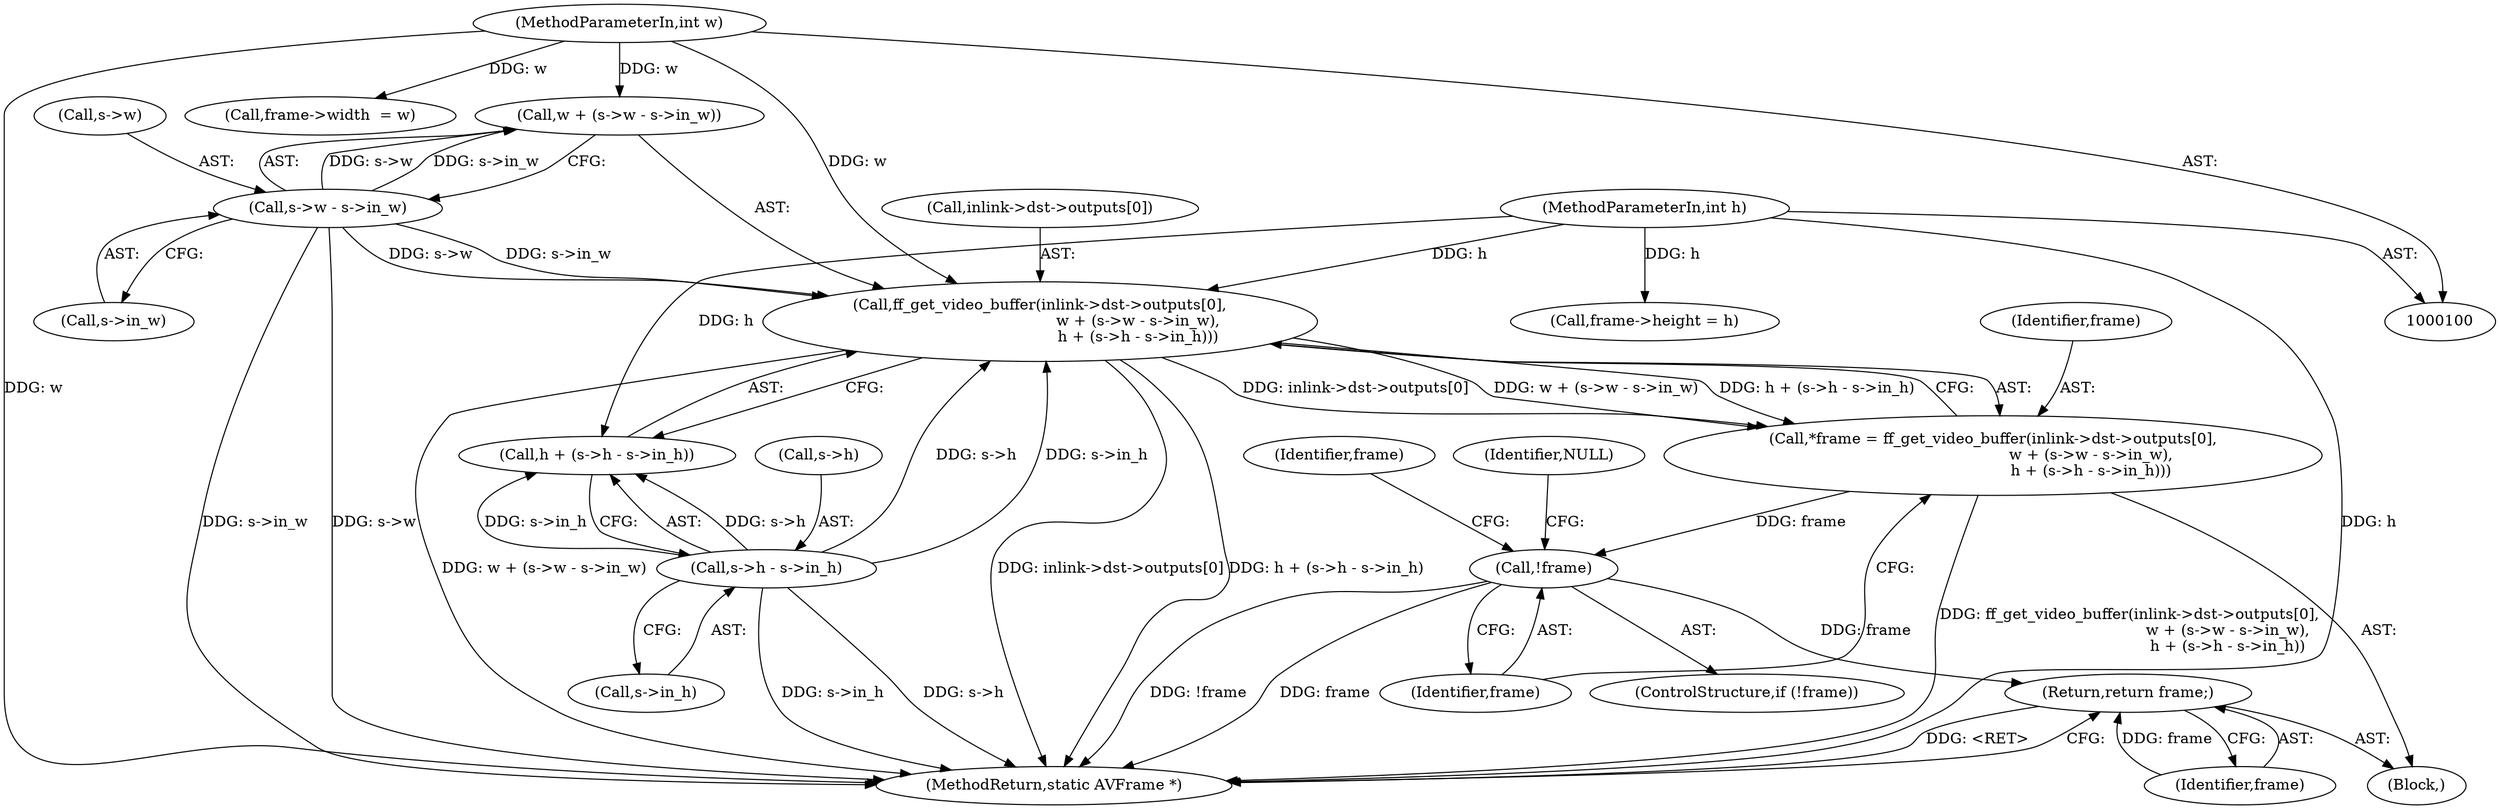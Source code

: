 digraph "0_FFmpeg_e43a0a232dbf6d3c161823c2e07c52e76227a1bc_8@array" {
"1000116" [label="(Call,ff_get_video_buffer(inlink->dst->outputs[0],\n                                         w + (s->w - s->in_w),\n                                         h + (s->h - s->in_h)))"];
"1000102" [label="(MethodParameterIn,int w)"];
"1000126" [label="(Call,s->w - s->in_w)"];
"1000103" [label="(MethodParameterIn,int h)"];
"1000135" [label="(Call,s->h - s->in_h)"];
"1000114" [label="(Call,*frame = ff_get_video_buffer(inlink->dst->outputs[0],\n                                         w + (s->w - s->in_w),\n                                         h + (s->h - s->in_h)))"];
"1000144" [label="(Call,!frame)"];
"1000231" [label="(Return,return frame;)"];
"1000145" [label="(Identifier,frame)"];
"1000117" [label="(Call,inlink->dst->outputs[0])"];
"1000233" [label="(MethodReturn,static AVFrame *)"];
"1000103" [label="(MethodParameterIn,int h)"];
"1000104" [label="(Block,)"];
"1000102" [label="(MethodParameterIn,int w)"];
"1000143" [label="(ControlStructure,if (!frame))"];
"1000153" [label="(Call,frame->height = h)"];
"1000150" [label="(Identifier,frame)"];
"1000130" [label="(Call,s->in_w)"];
"1000115" [label="(Identifier,frame)"];
"1000136" [label="(Call,s->h)"];
"1000231" [label="(Return,return frame;)"];
"1000127" [label="(Call,s->w)"];
"1000126" [label="(Call,s->w - s->in_w)"];
"1000135" [label="(Call,s->h - s->in_h)"];
"1000114" [label="(Call,*frame = ff_get_video_buffer(inlink->dst->outputs[0],\n                                         w + (s->w - s->in_w),\n                                         h + (s->h - s->in_h)))"];
"1000139" [label="(Call,s->in_h)"];
"1000133" [label="(Call,h + (s->h - s->in_h))"];
"1000147" [label="(Identifier,NULL)"];
"1000144" [label="(Call,!frame)"];
"1000116" [label="(Call,ff_get_video_buffer(inlink->dst->outputs[0],\n                                         w + (s->w - s->in_w),\n                                         h + (s->h - s->in_h)))"];
"1000148" [label="(Call,frame->width  = w)"];
"1000232" [label="(Identifier,frame)"];
"1000124" [label="(Call,w + (s->w - s->in_w))"];
"1000116" -> "1000114"  [label="AST: "];
"1000116" -> "1000133"  [label="CFG: "];
"1000117" -> "1000116"  [label="AST: "];
"1000124" -> "1000116"  [label="AST: "];
"1000133" -> "1000116"  [label="AST: "];
"1000114" -> "1000116"  [label="CFG: "];
"1000116" -> "1000233"  [label="DDG: w + (s->w - s->in_w)"];
"1000116" -> "1000233"  [label="DDG: inlink->dst->outputs[0]"];
"1000116" -> "1000233"  [label="DDG: h + (s->h - s->in_h)"];
"1000116" -> "1000114"  [label="DDG: inlink->dst->outputs[0]"];
"1000116" -> "1000114"  [label="DDG: w + (s->w - s->in_w)"];
"1000116" -> "1000114"  [label="DDG: h + (s->h - s->in_h)"];
"1000102" -> "1000116"  [label="DDG: w"];
"1000126" -> "1000116"  [label="DDG: s->w"];
"1000126" -> "1000116"  [label="DDG: s->in_w"];
"1000103" -> "1000116"  [label="DDG: h"];
"1000135" -> "1000116"  [label="DDG: s->h"];
"1000135" -> "1000116"  [label="DDG: s->in_h"];
"1000102" -> "1000100"  [label="AST: "];
"1000102" -> "1000233"  [label="DDG: w"];
"1000102" -> "1000124"  [label="DDG: w"];
"1000102" -> "1000148"  [label="DDG: w"];
"1000126" -> "1000124"  [label="AST: "];
"1000126" -> "1000130"  [label="CFG: "];
"1000127" -> "1000126"  [label="AST: "];
"1000130" -> "1000126"  [label="AST: "];
"1000124" -> "1000126"  [label="CFG: "];
"1000126" -> "1000233"  [label="DDG: s->in_w"];
"1000126" -> "1000233"  [label="DDG: s->w"];
"1000126" -> "1000124"  [label="DDG: s->w"];
"1000126" -> "1000124"  [label="DDG: s->in_w"];
"1000103" -> "1000100"  [label="AST: "];
"1000103" -> "1000233"  [label="DDG: h"];
"1000103" -> "1000133"  [label="DDG: h"];
"1000103" -> "1000153"  [label="DDG: h"];
"1000135" -> "1000133"  [label="AST: "];
"1000135" -> "1000139"  [label="CFG: "];
"1000136" -> "1000135"  [label="AST: "];
"1000139" -> "1000135"  [label="AST: "];
"1000133" -> "1000135"  [label="CFG: "];
"1000135" -> "1000233"  [label="DDG: s->in_h"];
"1000135" -> "1000233"  [label="DDG: s->h"];
"1000135" -> "1000133"  [label="DDG: s->h"];
"1000135" -> "1000133"  [label="DDG: s->in_h"];
"1000114" -> "1000104"  [label="AST: "];
"1000115" -> "1000114"  [label="AST: "];
"1000145" -> "1000114"  [label="CFG: "];
"1000114" -> "1000233"  [label="DDG: ff_get_video_buffer(inlink->dst->outputs[0],\n                                         w + (s->w - s->in_w),\n                                         h + (s->h - s->in_h))"];
"1000114" -> "1000144"  [label="DDG: frame"];
"1000144" -> "1000143"  [label="AST: "];
"1000144" -> "1000145"  [label="CFG: "];
"1000145" -> "1000144"  [label="AST: "];
"1000147" -> "1000144"  [label="CFG: "];
"1000150" -> "1000144"  [label="CFG: "];
"1000144" -> "1000233"  [label="DDG: !frame"];
"1000144" -> "1000233"  [label="DDG: frame"];
"1000144" -> "1000231"  [label="DDG: frame"];
"1000231" -> "1000104"  [label="AST: "];
"1000231" -> "1000232"  [label="CFG: "];
"1000232" -> "1000231"  [label="AST: "];
"1000233" -> "1000231"  [label="CFG: "];
"1000231" -> "1000233"  [label="DDG: <RET>"];
"1000232" -> "1000231"  [label="DDG: frame"];
}

